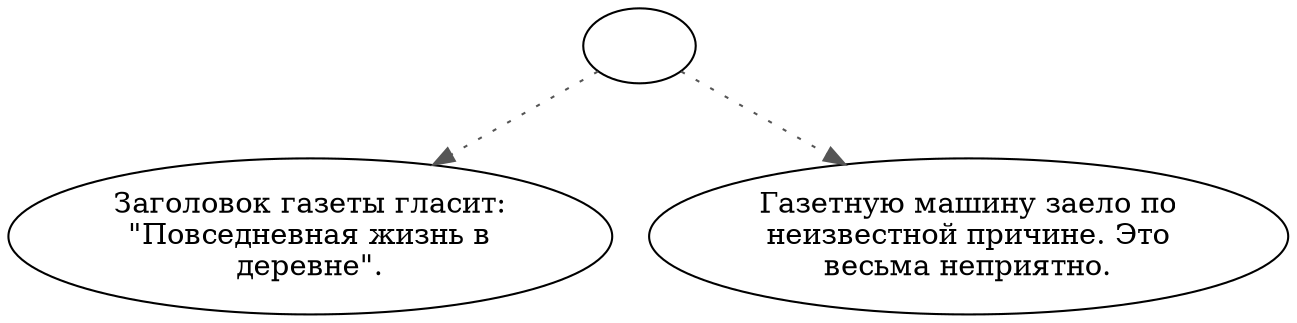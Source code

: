digraph mvnews {
  "start" [style=filled       fillcolor="#FFFFFF"       color="#000000"]
  "start" -> "description_p_proc" [style=dotted color="#555555"]
  "start" -> "use_p_proc" [style=dotted color="#555555"]
  "start" [label=""]
  "description_p_proc" [style=filled       fillcolor="#FFFFFF"       color="#000000"]
  "description_p_proc" [label="Заголовок газеты гласит:\n\"Повседневная жизнь в\nдеревне\"."]
  "use_p_proc" [style=filled       fillcolor="#FFFFFF"       color="#000000"]
  "use_p_proc" [label="Газетную машину заело по\nнеизвестной причине. Это\nвесьма неприятно."]
}